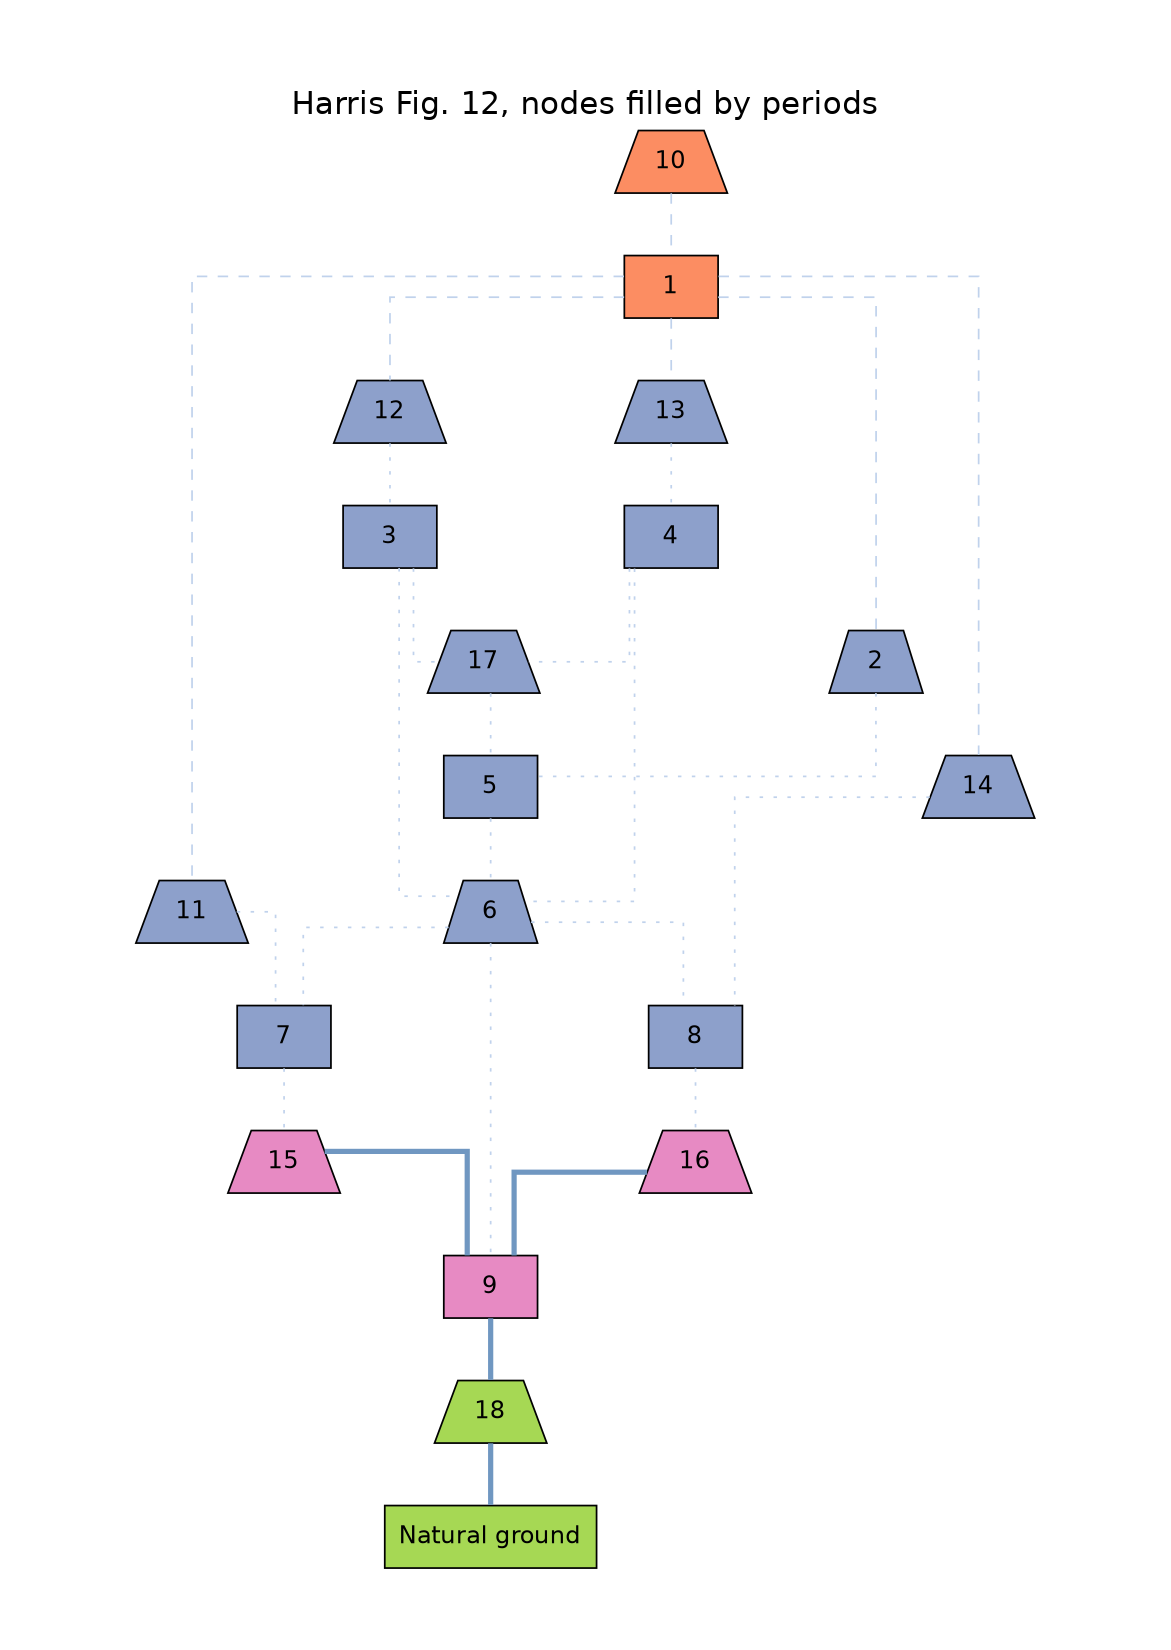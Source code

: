 digraph to_dot {
  style="filled";
  dpi="96";
  margin="0.5,0.5";
  bgcolor="/x11/white";
  fontname="Helvetica";
  fontsize="18.0";
  fontcolor="/x11/black";
  splines="ortho";
  page="7,5";
  size="6,4!";
  ratio="auto";
  URL="http://tsdye.github.io/harris-matrix/";
  label="Harris Fig. 12, nodes filled by periods";
  labelloc="t";
  "1" [shape="box"] [style="filled"] [fontname="Helvetica"] [fontsize="14.0"] [color="/x11/black"] [fillcolor="/set25/2"] [fontcolor="/x11/black"] [penwidth="1.0"] [skew="0.0"] [sides="4"] [orientation="0.0"] [distortion="0.0"] [URL="[[http://harris-matrix.tsdye.com/img/fig12-1.png]]"];
  "2" [shape="trapezium"] [style="filled"] [fontname="Helvetica"] [fontsize="14.0"] [color="/x11/black"] [fillcolor="/set25/3"] [fontcolor="/x11/black"] [penwidth="1.0"] [skew="0.0"] [sides="4"] [orientation="0.0"] [distortion="0.0"] [URL="[[http://harris-matrix.tsdye.com/img/fig12-2.png]]"];
  "3" [shape="box"] [style="filled"] [fontname="Helvetica"] [fontsize="14.0"] [color="/x11/black"] [fillcolor="/set25/3"] [fontcolor="/x11/black"] [penwidth="1.0"] [skew="0.0"] [sides="4"] [orientation="0.0"] [distortion="0.0"] [URL="[[http://harris-matrix.tsdye.com/img/fig12-3.png]]"];
  "4" [shape="box"] [style="filled"] [fontname="Helvetica"] [fontsize="14.0"] [color="/x11/black"] [fillcolor="/set25/3"] [fontcolor="/x11/black"] [penwidth="1.0"] [skew="0.0"] [sides="4"] [orientation="0.0"] [distortion="0.0"] [URL="[[http://harris-matrix.tsdye.com/img/fig12-4.png]]"];
  "5" [shape="box"] [style="filled"] [fontname="Helvetica"] [fontsize="14.0"] [color="/x11/black"] [fillcolor="/set25/3"] [fontcolor="/x11/black"] [penwidth="1.0"] [skew="0.0"] [sides="4"] [orientation="0.0"] [distortion="0.0"] [URL="[[http://harris-matrix.tsdye.com/img/fig12-5.png]]"];
  "6" [shape="trapezium"] [style="filled"] [fontname="Helvetica"] [fontsize="14.0"] [color="/x11/black"] [fillcolor="/set25/3"] [fontcolor="/x11/black"] [penwidth="1.0"] [skew="0.0"] [sides="4"] [orientation="0.0"] [distortion="0.0"] [URL="[[http://harris-matrix.tsdye.com/img/fig12-6.png]]"];
  "7" [shape="box"] [style="filled"] [fontname="Helvetica"] [fontsize="14.0"] [color="/x11/black"] [fillcolor="/set25/3"] [fontcolor="/x11/black"] [penwidth="1.0"] [skew="0.0"] [sides="4"] [orientation="0.0"] [distortion="0.0"] [URL="[[http://harris-matrix.tsdye.com/img/fig12-7.png]]"];
  "8" [shape="box"] [style="filled"] [fontname="Helvetica"] [fontsize="14.0"] [color="/x11/black"] [fillcolor="/set25/3"] [fontcolor="/x11/black"] [penwidth="1.0"] [skew="0.0"] [sides="4"] [orientation="0.0"] [distortion="0.0"] [URL="[[http://harris-matrix.tsdye.com/img/fig12-8.png]]"];
  "9" [shape="box"] [style="filled"] [fontname="Helvetica"] [fontsize="14.0"] [color="/x11/black"] [fillcolor="/set25/4"] [fontcolor="/x11/black"] [penwidth="1.0"] [skew="0.0"] [sides="4"] [orientation="0.0"] [distortion="0.0"] [URL="[[http://harris-matrix.tsdye.com/img/fig12-9.png]]"];
  "Natural ground" [shape="box"] [style="filled"] [fontname="Helvetica"] [fontsize="14.0"] [color="/x11/black"] [fillcolor="/set25/5"] [fontcolor="/x11/black"] [penwidth="1.0"] [skew="0.0"] [sides="4"] [orientation="0.0"] [distortion="0.0"] [URL="[[http://harris-matrix.tsdye.com/img/fig12-natural-ground.png]]"];
  "10" [shape="trapezium"] [style="filled"] [fontname="Helvetica"] [fontsize="14.0"] [color="/x11/black"] [fillcolor="/set25/2"] [fontcolor="/x11/black"] [penwidth="1.0"] [skew="0.0"] [sides="4"] [orientation="0.0"] [distortion="0.0"] [URL="http://tsdye.github.io/harris-matrix/"];
  "11" [shape="trapezium"] [style="filled"] [fontname="Helvetica"] [fontsize="14.0"] [color="/x11/black"] [fillcolor="/set25/3"] [fontcolor="/x11/black"] [penwidth="1.0"] [skew="0.0"] [sides="4"] [orientation="0.0"] [distortion="0.0"] [URL="http://tsdye.github.io/harris-matrix/"];
  "12" [shape="trapezium"] [style="filled"] [fontname="Helvetica"] [fontsize="14.0"] [color="/x11/black"] [fillcolor="/set25/3"] [fontcolor="/x11/black"] [penwidth="1.0"] [skew="0.0"] [sides="4"] [orientation="0.0"] [distortion="0.0"] [URL="http://tsdye.github.io/harris-matrix/"];
  "13" [shape="trapezium"] [style="filled"] [fontname="Helvetica"] [fontsize="14.0"] [color="/x11/black"] [fillcolor="/set25/3"] [fontcolor="/x11/black"] [penwidth="1.0"] [skew="0.0"] [sides="4"] [orientation="0.0"] [distortion="0.0"] [URL="http://tsdye.github.io/harris-matrix/"];
  "14" [shape="trapezium"] [style="filled"] [fontname="Helvetica"] [fontsize="14.0"] [color="/x11/black"] [fillcolor="/set25/3"] [fontcolor="/x11/black"] [penwidth="1.0"] [skew="0.0"] [sides="4"] [orientation="0.0"] [distortion="0.0"] [URL="http://tsdye.github.io/harris-matrix/"];
  "15" [shape="trapezium"] [style="filled"] [fontname="Helvetica"] [fontsize="14.0"] [color="/x11/black"] [fillcolor="/set25/4"] [fontcolor="/x11/black"] [penwidth="1.0"] [skew="0.0"] [sides="4"] [orientation="0.0"] [distortion="0.0"] [URL="http://tsdye.github.io/harris-matrix/"];
  "16" [shape="trapezium"] [style="filled"] [fontname="Helvetica"] [fontsize="14.0"] [color="/x11/black"] [fillcolor="/set25/4"] [fontcolor="/x11/black"] [penwidth="1.0"] [skew="0.0"] [sides="4"] [orientation="0.0"] [distortion="0.0"] [URL="http://tsdye.github.io/harris-matrix/"];
  "17" [shape="trapezium"] [style="filled"] [fontname="Helvetica"] [fontsize="14.0"] [color="/x11/black"] [fillcolor="/set25/3"] [fontcolor="/x11/black"] [penwidth="1.0"] [skew="0.0"] [sides="4"] [orientation="0.0"] [distortion="0.0"] [URL="http://tsdye.github.io/harris-matrix/"];
  "18" [shape="trapezium"] [style="filled"] [fontname="Helvetica"] [fontsize="14.0"] [color="/x11/black"] [fillcolor="/set25/5"] [fontcolor="/x11/black"] [penwidth="1.0"] [skew="0.0"] [sides="4"] [orientation="0.0"] [distortion="0.0"] [URL="http://tsdye.github.io/harris-matrix/"];
 "1" -> "2"  [style="dashed"] [arrowhead="none"] [color="0.597 0.183 0.922"] [fontname="Helvetica"] [fontsize="14.0"] [fontcolor="/x11/black"] [penwidth="1.0"] [URL="http://tsdye.github.io/harris-matrix/"];
 "1" -> "11"  [style="dashed"] [arrowhead="none"] [color="0.597 0.183 0.922"] [fontname="Helvetica"] [fontsize="14.0"] [fontcolor="/x11/black"] [penwidth="1.0"] [URL="http://tsdye.github.io/harris-matrix/"];
 "1" -> "12"  [style="dashed"] [arrowhead="none"] [color="0.597 0.183 0.922"] [fontname="Helvetica"] [fontsize="14.0"] [fontcolor="/x11/black"] [penwidth="1.0"] [URL="http://tsdye.github.io/harris-matrix/"];
 "1" -> "13"  [style="dashed"] [arrowhead="none"] [color="0.597 0.183 0.922"] [fontname="Helvetica"] [fontsize="14.0"] [fontcolor="/x11/black"] [penwidth="1.0"] [URL="http://tsdye.github.io/harris-matrix/"];
 "1" -> "14"  [style="dashed"] [arrowhead="none"] [color="0.597 0.183 0.922"] [fontname="Helvetica"] [fontsize="14.0"] [fontcolor="/x11/black"] [penwidth="1.0"] [URL="http://tsdye.github.io/harris-matrix/"];
 "2" -> "5"  [style="dotted"] [arrowhead="none"] [color="0.597 0.183 0.922"] [fontname="Helvetica"] [fontsize="14.0"] [fontcolor="/x11/black"] [penwidth="1.0"] [URL="http://tsdye.github.io/harris-matrix/"];
 "3" -> "6"  [style="dotted"] [arrowhead="none"] [color="0.597 0.183 0.922"] [fontname="Helvetica"] [fontsize="14.0"] [fontcolor="/x11/black"] [penwidth="1.0"] [URL="http://tsdye.github.io/harris-matrix/"];
 "3" -> "17"  [style="dotted"] [arrowhead="none"] [color="0.597 0.183 0.922"] [fontname="Helvetica"] [fontsize="14.0"] [fontcolor="/x11/black"] [penwidth="1.0"] [URL="http://tsdye.github.io/harris-matrix/"];
 "4" -> "6"  [style="dotted"] [arrowhead="none"] [color="0.597 0.183 0.922"] [fontname="Helvetica"] [fontsize="14.0"] [fontcolor="/x11/black"] [penwidth="1.0"] [URL="http://tsdye.github.io/harris-matrix/"];
 "4" -> "17"  [style="dotted"] [arrowhead="none"] [color="0.597 0.183 0.922"] [fontname="Helvetica"] [fontsize="14.0"] [fontcolor="/x11/black"] [penwidth="1.0"] [URL="http://tsdye.github.io/harris-matrix/"];
 "5" -> "6"  [style="dotted"] [arrowhead="none"] [color="0.597 0.183 0.922"] [fontname="Helvetica"] [fontsize="14.0"] [fontcolor="/x11/black"] [penwidth="1.0"] [URL="http://tsdye.github.io/harris-matrix/"];
 "6" -> "7"  [style="dotted"] [arrowhead="none"] [color="0.597 0.183 0.922"] [fontname="Helvetica"] [fontsize="14.0"] [fontcolor="/x11/black"] [penwidth="1.0"] [URL="http://tsdye.github.io/harris-matrix/"];
 "6" -> "8"  [style="dotted"] [arrowhead="none"] [color="0.597 0.183 0.922"] [fontname="Helvetica"] [fontsize="14.0"] [fontcolor="/x11/black"] [penwidth="1.0"] [URL="http://tsdye.github.io/harris-matrix/"];
 "6" -> "9"  [style="dotted"] [arrowhead="none"] [color="0.597 0.183 0.922"] [fontname="Helvetica"] [fontsize="14.0"] [fontcolor="/x11/black"] [penwidth="1.0"] [URL="http://tsdye.github.io/harris-matrix/"];
 "7" -> "15"  [style="dotted"] [arrowhead="none"] [color="0.597 0.183 0.922"] [fontname="Helvetica"] [fontsize="14.0"] [fontcolor="/x11/black"] [penwidth="1.0"] [URL="http://tsdye.github.io/harris-matrix/"];
 "8" -> "16"  [style="dotted"] [arrowhead="none"] [color="0.597 0.183 0.922"] [fontname="Helvetica"] [fontsize="14.0"] [fontcolor="/x11/black"] [penwidth="1.0"] [URL="http://tsdye.github.io/harris-matrix/"];
 "9" -> "18"  [style="bold"] [arrowhead="none"] [color="0.586 0.420 0.757"] [fontname="Helvetica"] [fontsize="14.0"] [fontcolor="/x11/black"] [penwidth="3.0"] [URL="http://tsdye.github.io/harris-matrix/"];
 "10" -> "1"  [style="dashed"] [arrowhead="none"] [color="0.597 0.183 0.922"] [fontname="Helvetica"] [fontsize="14.0"] [fontcolor="/x11/black"] [penwidth="1.0"] [URL="http://tsdye.github.io/harris-matrix/"];
 "11" -> "7"  [style="dotted"] [arrowhead="none"] [color="0.597 0.183 0.922"] [fontname="Helvetica"] [fontsize="14.0"] [fontcolor="/x11/black"] [penwidth="1.0"] [URL="http://tsdye.github.io/harris-matrix/"];
 "12" -> "3"  [style="dotted"] [arrowhead="none"] [color="0.597 0.183 0.922"] [fontname="Helvetica"] [fontsize="14.0"] [fontcolor="/x11/black"] [penwidth="1.0"] [URL="http://tsdye.github.io/harris-matrix/"];
 "13" -> "4"  [style="dotted"] [arrowhead="none"] [color="0.597 0.183 0.922"] [fontname="Helvetica"] [fontsize="14.0"] [fontcolor="/x11/black"] [penwidth="1.0"] [URL="http://tsdye.github.io/harris-matrix/"];
 "14" -> "8"  [style="dotted"] [arrowhead="none"] [color="0.597 0.183 0.922"] [fontname="Helvetica"] [fontsize="14.0"] [fontcolor="/x11/black"] [penwidth="1.0"] [URL="http://tsdye.github.io/harris-matrix/"];
 "15" -> "9"  [style="bold"] [arrowhead="none"] [color="0.586 0.420 0.757"] [fontname="Helvetica"] [fontsize="14.0"] [fontcolor="/x11/black"] [penwidth="3.0"] [URL="http://tsdye.github.io/harris-matrix/"];
 "16" -> "9"  [style="bold"] [arrowhead="none"] [color="0.586 0.420 0.757"] [fontname="Helvetica"] [fontsize="14.0"] [fontcolor="/x11/black"] [penwidth="3.0"] [URL="http://tsdye.github.io/harris-matrix/"];
 "17" -> "5"  [style="dotted"] [arrowhead="none"] [color="0.597 0.183 0.922"] [fontname="Helvetica"] [fontsize="14.0"] [fontcolor="/x11/black"] [penwidth="1.0"] [URL="http://tsdye.github.io/harris-matrix/"];
 "18" -> "Natural ground"  [style="solid"] [arrowhead="none"] [color="0.586 0.420 0.757"] [fontname="Helvetica"] [fontsize="14.0"] [fontcolor="/x11/black"] [penwidth="3.0"] [URL="http://tsdye.github.io/harris-matrix/"];
}
